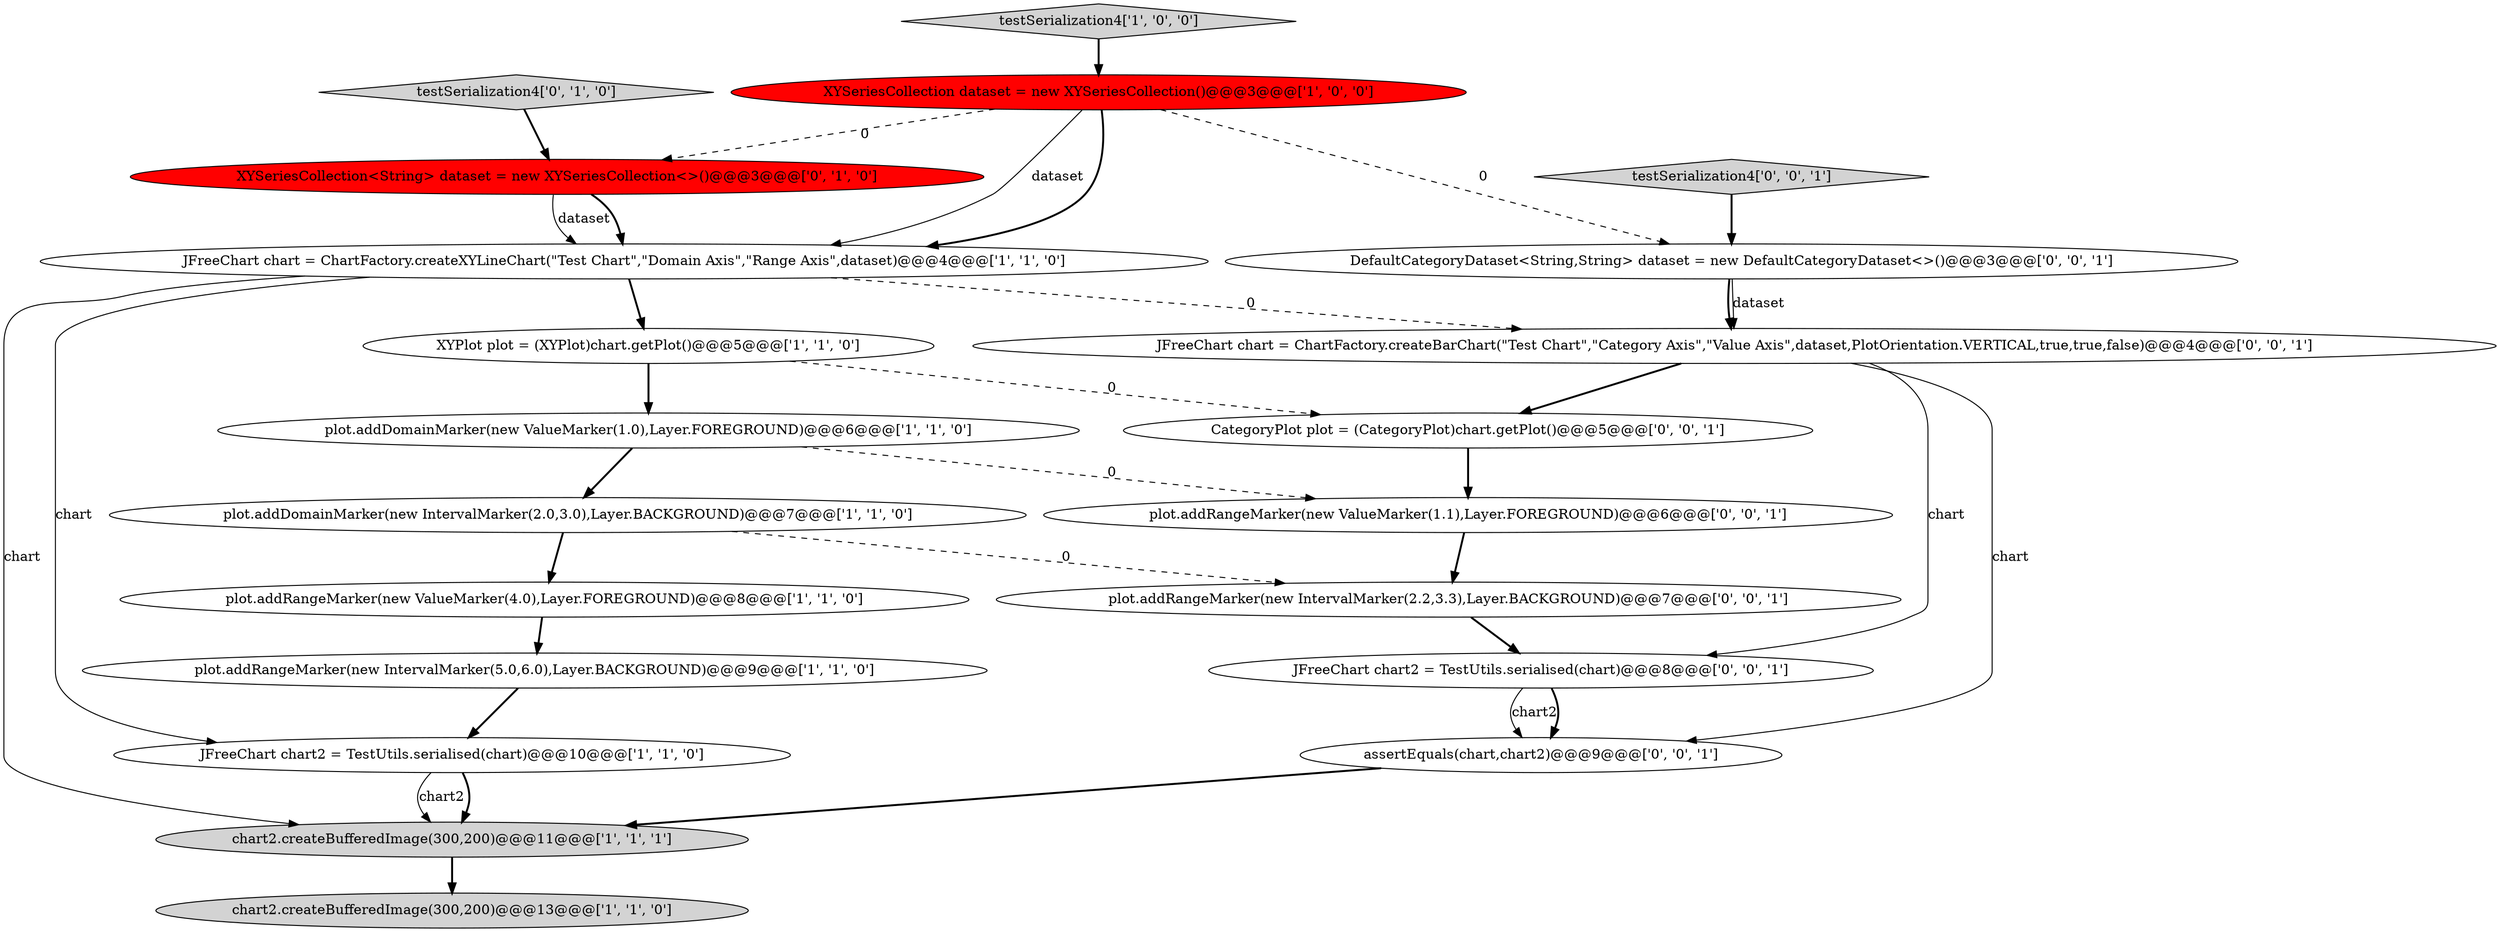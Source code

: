 digraph {
18 [style = filled, label = "JFreeChart chart2 = TestUtils.serialised(chart)@@@8@@@['0', '0', '1']", fillcolor = white, shape = ellipse image = "AAA0AAABBB3BBB"];
11 [style = filled, label = "testSerialization4['0', '1', '0']", fillcolor = lightgray, shape = diamond image = "AAA0AAABBB2BBB"];
16 [style = filled, label = "assertEquals(chart,chart2)@@@9@@@['0', '0', '1']", fillcolor = white, shape = ellipse image = "AAA0AAABBB3BBB"];
1 [style = filled, label = "plot.addRangeMarker(new IntervalMarker(5.0,6.0),Layer.BACKGROUND)@@@9@@@['1', '1', '0']", fillcolor = white, shape = ellipse image = "AAA0AAABBB1BBB"];
9 [style = filled, label = "XYPlot plot = (XYPlot)chart.getPlot()@@@5@@@['1', '1', '0']", fillcolor = white, shape = ellipse image = "AAA0AAABBB1BBB"];
10 [style = filled, label = "JFreeChart chart = ChartFactory.createXYLineChart(\"Test Chart\",\"Domain Axis\",\"Range Axis\",dataset)@@@4@@@['1', '1', '0']", fillcolor = white, shape = ellipse image = "AAA0AAABBB1BBB"];
15 [style = filled, label = "CategoryPlot plot = (CategoryPlot)chart.getPlot()@@@5@@@['0', '0', '1']", fillcolor = white, shape = ellipse image = "AAA0AAABBB3BBB"];
14 [style = filled, label = "JFreeChart chart = ChartFactory.createBarChart(\"Test Chart\",\"Category Axis\",\"Value Axis\",dataset,PlotOrientation.VERTICAL,true,true,false)@@@4@@@['0', '0', '1']", fillcolor = white, shape = ellipse image = "AAA0AAABBB3BBB"];
2 [style = filled, label = "XYSeriesCollection dataset = new XYSeriesCollection()@@@3@@@['1', '0', '0']", fillcolor = red, shape = ellipse image = "AAA1AAABBB1BBB"];
8 [style = filled, label = "plot.addDomainMarker(new ValueMarker(1.0),Layer.FOREGROUND)@@@6@@@['1', '1', '0']", fillcolor = white, shape = ellipse image = "AAA0AAABBB1BBB"];
12 [style = filled, label = "XYSeriesCollection<String> dataset = new XYSeriesCollection<>()@@@3@@@['0', '1', '0']", fillcolor = red, shape = ellipse image = "AAA1AAABBB2BBB"];
5 [style = filled, label = "plot.addRangeMarker(new ValueMarker(4.0),Layer.FOREGROUND)@@@8@@@['1', '1', '0']", fillcolor = white, shape = ellipse image = "AAA0AAABBB1BBB"];
4 [style = filled, label = "plot.addDomainMarker(new IntervalMarker(2.0,3.0),Layer.BACKGROUND)@@@7@@@['1', '1', '0']", fillcolor = white, shape = ellipse image = "AAA0AAABBB1BBB"];
7 [style = filled, label = "chart2.createBufferedImage(300,200)@@@11@@@['1', '1', '1']", fillcolor = lightgray, shape = ellipse image = "AAA0AAABBB1BBB"];
19 [style = filled, label = "DefaultCategoryDataset<String,String> dataset = new DefaultCategoryDataset<>()@@@3@@@['0', '0', '1']", fillcolor = white, shape = ellipse image = "AAA0AAABBB3BBB"];
20 [style = filled, label = "plot.addRangeMarker(new IntervalMarker(2.2,3.3),Layer.BACKGROUND)@@@7@@@['0', '0', '1']", fillcolor = white, shape = ellipse image = "AAA0AAABBB3BBB"];
0 [style = filled, label = "testSerialization4['1', '0', '0']", fillcolor = lightgray, shape = diamond image = "AAA0AAABBB1BBB"];
13 [style = filled, label = "testSerialization4['0', '0', '1']", fillcolor = lightgray, shape = diamond image = "AAA0AAABBB3BBB"];
3 [style = filled, label = "chart2.createBufferedImage(300,200)@@@13@@@['1', '1', '0']", fillcolor = lightgray, shape = ellipse image = "AAA0AAABBB1BBB"];
6 [style = filled, label = "JFreeChart chart2 = TestUtils.serialised(chart)@@@10@@@['1', '1', '0']", fillcolor = white, shape = ellipse image = "AAA0AAABBB1BBB"];
17 [style = filled, label = "plot.addRangeMarker(new ValueMarker(1.1),Layer.FOREGROUND)@@@6@@@['0', '0', '1']", fillcolor = white, shape = ellipse image = "AAA0AAABBB3BBB"];
2->19 [style = dashed, label="0"];
10->6 [style = solid, label="chart"];
0->2 [style = bold, label=""];
12->10 [style = solid, label="dataset"];
16->7 [style = bold, label=""];
11->12 [style = bold, label=""];
2->10 [style = solid, label="dataset"];
2->10 [style = bold, label=""];
9->8 [style = bold, label=""];
7->3 [style = bold, label=""];
20->18 [style = bold, label=""];
5->1 [style = bold, label=""];
2->12 [style = dashed, label="0"];
15->17 [style = bold, label=""];
13->19 [style = bold, label=""];
12->10 [style = bold, label=""];
1->6 [style = bold, label=""];
19->14 [style = bold, label=""];
4->20 [style = dashed, label="0"];
14->16 [style = solid, label="chart"];
8->17 [style = dashed, label="0"];
14->15 [style = bold, label=""];
10->9 [style = bold, label=""];
19->14 [style = solid, label="dataset"];
8->4 [style = bold, label=""];
6->7 [style = bold, label=""];
18->16 [style = solid, label="chart2"];
10->7 [style = solid, label="chart"];
14->18 [style = solid, label="chart"];
4->5 [style = bold, label=""];
10->14 [style = dashed, label="0"];
6->7 [style = solid, label="chart2"];
9->15 [style = dashed, label="0"];
17->20 [style = bold, label=""];
18->16 [style = bold, label=""];
}
